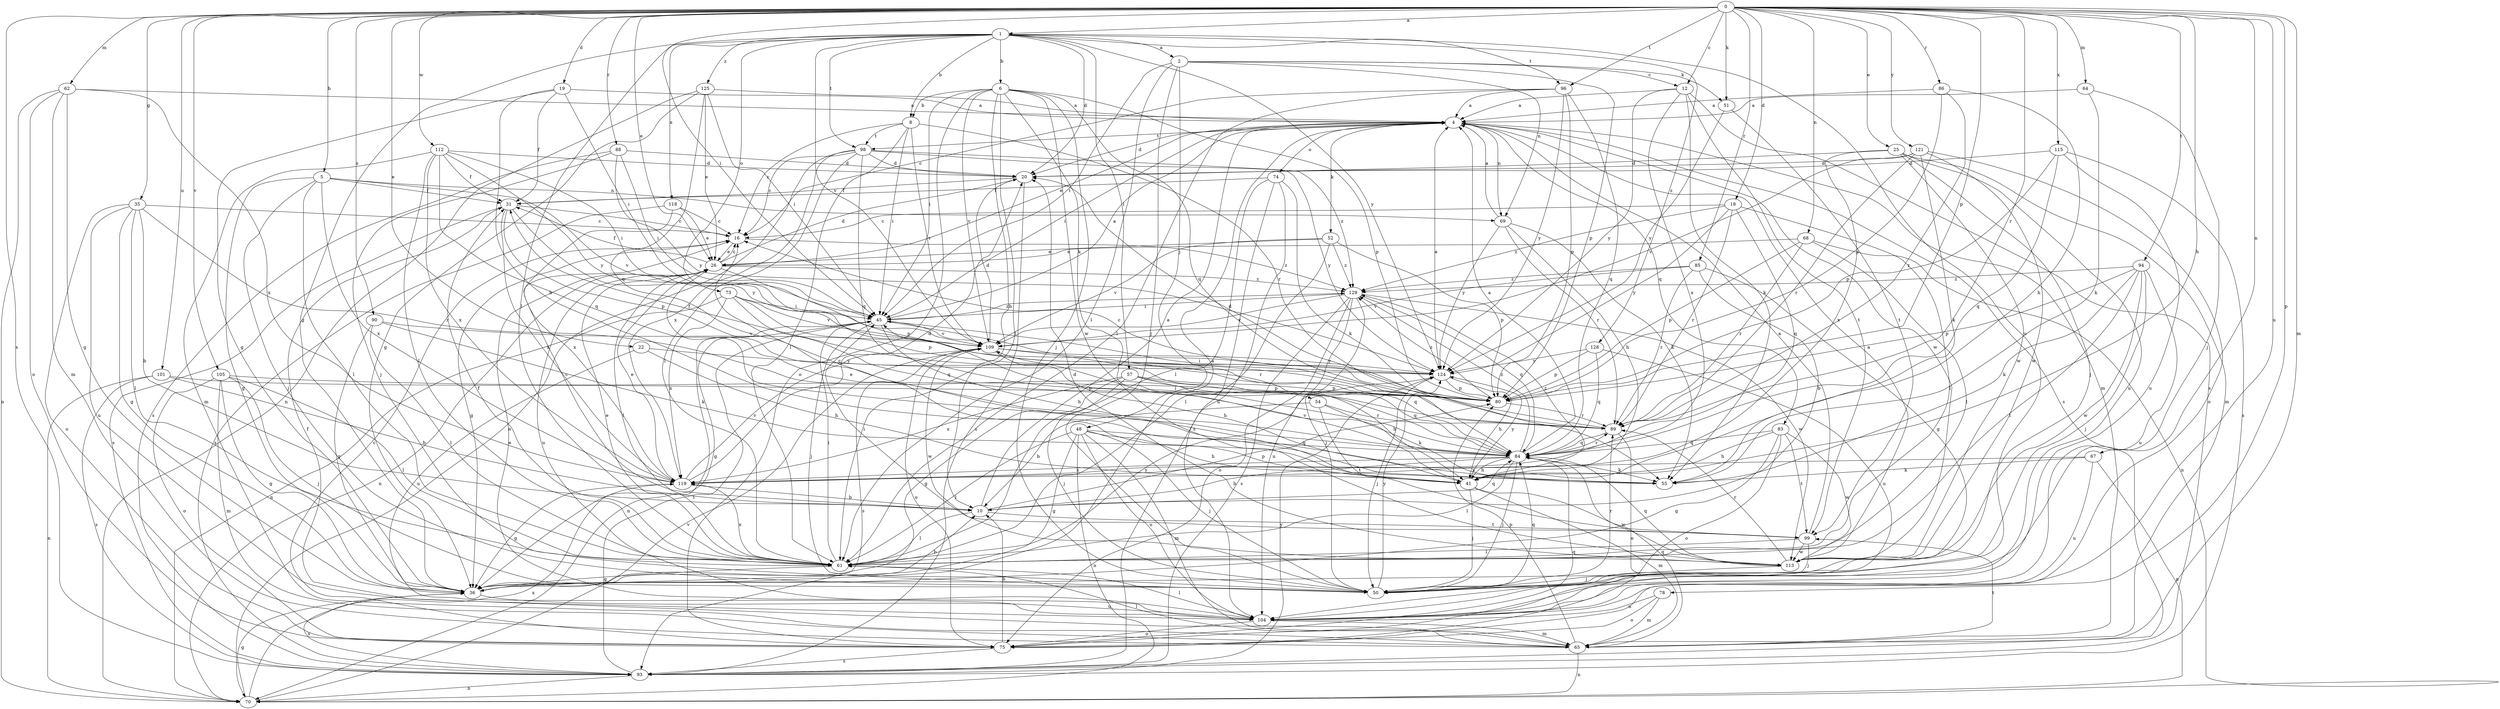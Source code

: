 strict digraph  {
0;
1;
2;
4;
5;
6;
8;
10;
12;
16;
18;
19;
20;
22;
25;
26;
31;
35;
36;
41;
45;
48;
50;
51;
52;
54;
55;
57;
61;
62;
64;
65;
67;
68;
69;
70;
73;
74;
75;
78;
80;
83;
84;
85;
86;
88;
89;
90;
93;
94;
96;
98;
99;
101;
104;
105;
109;
112;
113;
115;
118;
119;
121;
124;
125;
128;
129;
0 -> 1  [label=a];
0 -> 5  [label=b];
0 -> 12  [label=c];
0 -> 18  [label=d];
0 -> 19  [label=d];
0 -> 22  [label=e];
0 -> 25  [label=e];
0 -> 26  [label=e];
0 -> 35  [label=g];
0 -> 41  [label=h];
0 -> 45  [label=i];
0 -> 51  [label=k];
0 -> 62  [label=m];
0 -> 64  [label=m];
0 -> 65  [label=m];
0 -> 67  [label=n];
0 -> 68  [label=n];
0 -> 78  [label=p];
0 -> 80  [label=p];
0 -> 85  [label=r];
0 -> 86  [label=r];
0 -> 88  [label=r];
0 -> 89  [label=r];
0 -> 90  [label=s];
0 -> 93  [label=s];
0 -> 94  [label=t];
0 -> 96  [label=t];
0 -> 101  [label=u];
0 -> 104  [label=u];
0 -> 105  [label=v];
0 -> 112  [label=w];
0 -> 115  [label=x];
0 -> 121  [label=y];
1 -> 2  [label=a];
1 -> 6  [label=b];
1 -> 8  [label=b];
1 -> 20  [label=d];
1 -> 36  [label=g];
1 -> 57  [label=l];
1 -> 61  [label=l];
1 -> 73  [label=o];
1 -> 96  [label=t];
1 -> 98  [label=t];
1 -> 104  [label=u];
1 -> 109  [label=v];
1 -> 118  [label=x];
1 -> 124  [label=y];
1 -> 125  [label=z];
1 -> 128  [label=z];
2 -> 12  [label=c];
2 -> 45  [label=i];
2 -> 48  [label=j];
2 -> 50  [label=j];
2 -> 51  [label=k];
2 -> 61  [label=l];
2 -> 69  [label=n];
2 -> 80  [label=p];
4 -> 20  [label=d];
4 -> 26  [label=e];
4 -> 45  [label=i];
4 -> 52  [label=k];
4 -> 65  [label=m];
4 -> 69  [label=n];
4 -> 74  [label=o];
4 -> 83  [label=q];
4 -> 93  [label=s];
4 -> 98  [label=t];
4 -> 113  [label=w];
5 -> 31  [label=f];
5 -> 36  [label=g];
5 -> 50  [label=j];
5 -> 61  [label=l];
5 -> 69  [label=n];
5 -> 109  [label=v];
5 -> 119  [label=x];
6 -> 8  [label=b];
6 -> 10  [label=b];
6 -> 45  [label=i];
6 -> 50  [label=j];
6 -> 54  [label=k];
6 -> 61  [label=l];
6 -> 75  [label=o];
6 -> 80  [label=p];
6 -> 84  [label=q];
6 -> 109  [label=v];
6 -> 113  [label=w];
8 -> 16  [label=c];
8 -> 45  [label=i];
8 -> 61  [label=l];
8 -> 89  [label=r];
8 -> 98  [label=t];
8 -> 109  [label=v];
10 -> 4  [label=a];
10 -> 16  [label=c];
10 -> 61  [label=l];
10 -> 80  [label=p];
10 -> 84  [label=q];
10 -> 99  [label=t];
12 -> 4  [label=a];
12 -> 55  [label=k];
12 -> 93  [label=s];
12 -> 99  [label=t];
12 -> 119  [label=x];
12 -> 124  [label=y];
16 -> 26  [label=e];
16 -> 36  [label=g];
16 -> 129  [label=z];
18 -> 16  [label=c];
18 -> 61  [label=l];
18 -> 84  [label=q];
18 -> 89  [label=r];
18 -> 124  [label=y];
18 -> 129  [label=z];
19 -> 4  [label=a];
19 -> 31  [label=f];
19 -> 36  [label=g];
19 -> 41  [label=h];
19 -> 45  [label=i];
20 -> 31  [label=f];
20 -> 93  [label=s];
22 -> 41  [label=h];
22 -> 104  [label=u];
22 -> 124  [label=y];
25 -> 20  [label=d];
25 -> 50  [label=j];
25 -> 65  [label=m];
25 -> 104  [label=u];
25 -> 113  [label=w];
25 -> 119  [label=x];
26 -> 16  [label=c];
26 -> 20  [label=d];
26 -> 31  [label=f];
26 -> 61  [label=l];
26 -> 70  [label=n];
26 -> 80  [label=p];
26 -> 104  [label=u];
26 -> 129  [label=z];
31 -> 16  [label=c];
31 -> 80  [label=p];
31 -> 93  [label=s];
31 -> 119  [label=x];
31 -> 124  [label=y];
35 -> 10  [label=b];
35 -> 16  [label=c];
35 -> 36  [label=g];
35 -> 61  [label=l];
35 -> 75  [label=o];
35 -> 89  [label=r];
35 -> 104  [label=u];
36 -> 4  [label=a];
36 -> 10  [label=b];
36 -> 93  [label=s];
36 -> 104  [label=u];
41 -> 50  [label=j];
41 -> 65  [label=m];
41 -> 109  [label=v];
41 -> 113  [label=w];
41 -> 124  [label=y];
41 -> 129  [label=z];
45 -> 4  [label=a];
45 -> 36  [label=g];
45 -> 41  [label=h];
45 -> 50  [label=j];
45 -> 70  [label=n];
45 -> 89  [label=r];
45 -> 109  [label=v];
45 -> 129  [label=z];
48 -> 36  [label=g];
48 -> 41  [label=h];
48 -> 50  [label=j];
48 -> 61  [label=l];
48 -> 65  [label=m];
48 -> 70  [label=n];
48 -> 84  [label=q];
48 -> 104  [label=u];
50 -> 84  [label=q];
50 -> 89  [label=r];
50 -> 124  [label=y];
51 -> 99  [label=t];
51 -> 124  [label=y];
52 -> 26  [label=e];
52 -> 61  [label=l];
52 -> 80  [label=p];
52 -> 109  [label=v];
52 -> 129  [label=z];
54 -> 10  [label=b];
54 -> 55  [label=k];
54 -> 89  [label=r];
54 -> 99  [label=t];
55 -> 16  [label=c];
55 -> 26  [label=e];
57 -> 36  [label=g];
57 -> 41  [label=h];
57 -> 50  [label=j];
57 -> 80  [label=p];
57 -> 84  [label=q];
57 -> 119  [label=x];
61 -> 26  [label=e];
61 -> 31  [label=f];
61 -> 36  [label=g];
61 -> 45  [label=i];
61 -> 119  [label=x];
61 -> 124  [label=y];
62 -> 4  [label=a];
62 -> 36  [label=g];
62 -> 65  [label=m];
62 -> 70  [label=n];
62 -> 75  [label=o];
62 -> 119  [label=x];
64 -> 4  [label=a];
64 -> 50  [label=j];
64 -> 55  [label=k];
65 -> 31  [label=f];
65 -> 61  [label=l];
65 -> 70  [label=n];
65 -> 80  [label=p];
65 -> 84  [label=q];
65 -> 99  [label=t];
67 -> 55  [label=k];
67 -> 70  [label=n];
67 -> 104  [label=u];
67 -> 119  [label=x];
68 -> 26  [label=e];
68 -> 61  [label=l];
68 -> 70  [label=n];
68 -> 80  [label=p];
68 -> 89  [label=r];
69 -> 4  [label=a];
69 -> 41  [label=h];
69 -> 55  [label=k];
69 -> 89  [label=r];
69 -> 124  [label=y];
70 -> 36  [label=g];
70 -> 109  [label=v];
70 -> 119  [label=x];
73 -> 45  [label=i];
73 -> 70  [label=n];
73 -> 80  [label=p];
73 -> 84  [label=q];
73 -> 109  [label=v];
73 -> 119  [label=x];
74 -> 31  [label=f];
74 -> 55  [label=k];
74 -> 61  [label=l];
74 -> 93  [label=s];
74 -> 104  [label=u];
75 -> 10  [label=b];
75 -> 16  [label=c];
75 -> 84  [label=q];
75 -> 93  [label=s];
78 -> 65  [label=m];
78 -> 75  [label=o];
78 -> 104  [label=u];
80 -> 16  [label=c];
80 -> 31  [label=f];
80 -> 45  [label=i];
80 -> 89  [label=r];
80 -> 129  [label=z];
83 -> 36  [label=g];
83 -> 41  [label=h];
83 -> 75  [label=o];
83 -> 84  [label=q];
83 -> 99  [label=t];
83 -> 113  [label=w];
84 -> 4  [label=a];
84 -> 10  [label=b];
84 -> 41  [label=h];
84 -> 45  [label=i];
84 -> 50  [label=j];
84 -> 55  [label=k];
84 -> 61  [label=l];
84 -> 89  [label=r];
84 -> 119  [label=x];
84 -> 129  [label=z];
85 -> 10  [label=b];
85 -> 36  [label=g];
85 -> 89  [label=r];
85 -> 109  [label=v];
85 -> 129  [label=z];
86 -> 4  [label=a];
86 -> 41  [label=h];
86 -> 80  [label=p];
86 -> 89  [label=r];
88 -> 20  [label=d];
88 -> 45  [label=i];
88 -> 50  [label=j];
88 -> 93  [label=s];
88 -> 124  [label=y];
89 -> 20  [label=d];
89 -> 75  [label=o];
89 -> 84  [label=q];
90 -> 36  [label=g];
90 -> 55  [label=k];
90 -> 61  [label=l];
90 -> 109  [label=v];
93 -> 45  [label=i];
93 -> 70  [label=n];
93 -> 124  [label=y];
94 -> 50  [label=j];
94 -> 55  [label=k];
94 -> 61  [label=l];
94 -> 80  [label=p];
94 -> 104  [label=u];
94 -> 113  [label=w];
94 -> 129  [label=z];
96 -> 4  [label=a];
96 -> 16  [label=c];
96 -> 61  [label=l];
96 -> 80  [label=p];
96 -> 84  [label=q];
96 -> 124  [label=y];
98 -> 16  [label=c];
98 -> 20  [label=d];
98 -> 61  [label=l];
98 -> 70  [label=n];
98 -> 84  [label=q];
98 -> 119  [label=x];
98 -> 124  [label=y];
98 -> 129  [label=z];
99 -> 4  [label=a];
99 -> 45  [label=i];
99 -> 50  [label=j];
99 -> 61  [label=l];
99 -> 113  [label=w];
101 -> 10  [label=b];
101 -> 70  [label=n];
101 -> 80  [label=p];
101 -> 93  [label=s];
104 -> 26  [label=e];
104 -> 61  [label=l];
104 -> 65  [label=m];
104 -> 75  [label=o];
105 -> 36  [label=g];
105 -> 50  [label=j];
105 -> 61  [label=l];
105 -> 65  [label=m];
105 -> 75  [label=o];
105 -> 80  [label=p];
109 -> 20  [label=d];
109 -> 41  [label=h];
109 -> 75  [label=o];
109 -> 84  [label=q];
109 -> 93  [label=s];
109 -> 113  [label=w];
109 -> 124  [label=y];
112 -> 20  [label=d];
112 -> 31  [label=f];
112 -> 45  [label=i];
112 -> 61  [label=l];
112 -> 65  [label=m];
112 -> 84  [label=q];
112 -> 119  [label=x];
112 -> 124  [label=y];
113 -> 4  [label=a];
113 -> 20  [label=d];
113 -> 50  [label=j];
113 -> 84  [label=q];
113 -> 89  [label=r];
115 -> 20  [label=d];
115 -> 80  [label=p];
115 -> 84  [label=q];
115 -> 93  [label=s];
115 -> 104  [label=u];
118 -> 16  [label=c];
118 -> 26  [label=e];
118 -> 93  [label=s];
118 -> 119  [label=x];
119 -> 10  [label=b];
119 -> 20  [label=d];
119 -> 26  [label=e];
119 -> 36  [label=g];
119 -> 109  [label=v];
121 -> 20  [label=d];
121 -> 55  [label=k];
121 -> 75  [label=o];
121 -> 89  [label=r];
121 -> 109  [label=v];
121 -> 113  [label=w];
124 -> 4  [label=a];
124 -> 41  [label=h];
124 -> 50  [label=j];
124 -> 80  [label=p];
125 -> 4  [label=a];
125 -> 26  [label=e];
125 -> 36  [label=g];
125 -> 45  [label=i];
125 -> 70  [label=n];
125 -> 84  [label=q];
128 -> 80  [label=p];
128 -> 84  [label=q];
128 -> 104  [label=u];
128 -> 124  [label=y];
129 -> 45  [label=i];
129 -> 50  [label=j];
129 -> 75  [label=o];
129 -> 84  [label=q];
129 -> 93  [label=s];
129 -> 104  [label=u];
129 -> 109  [label=v];
129 -> 113  [label=w];
}

